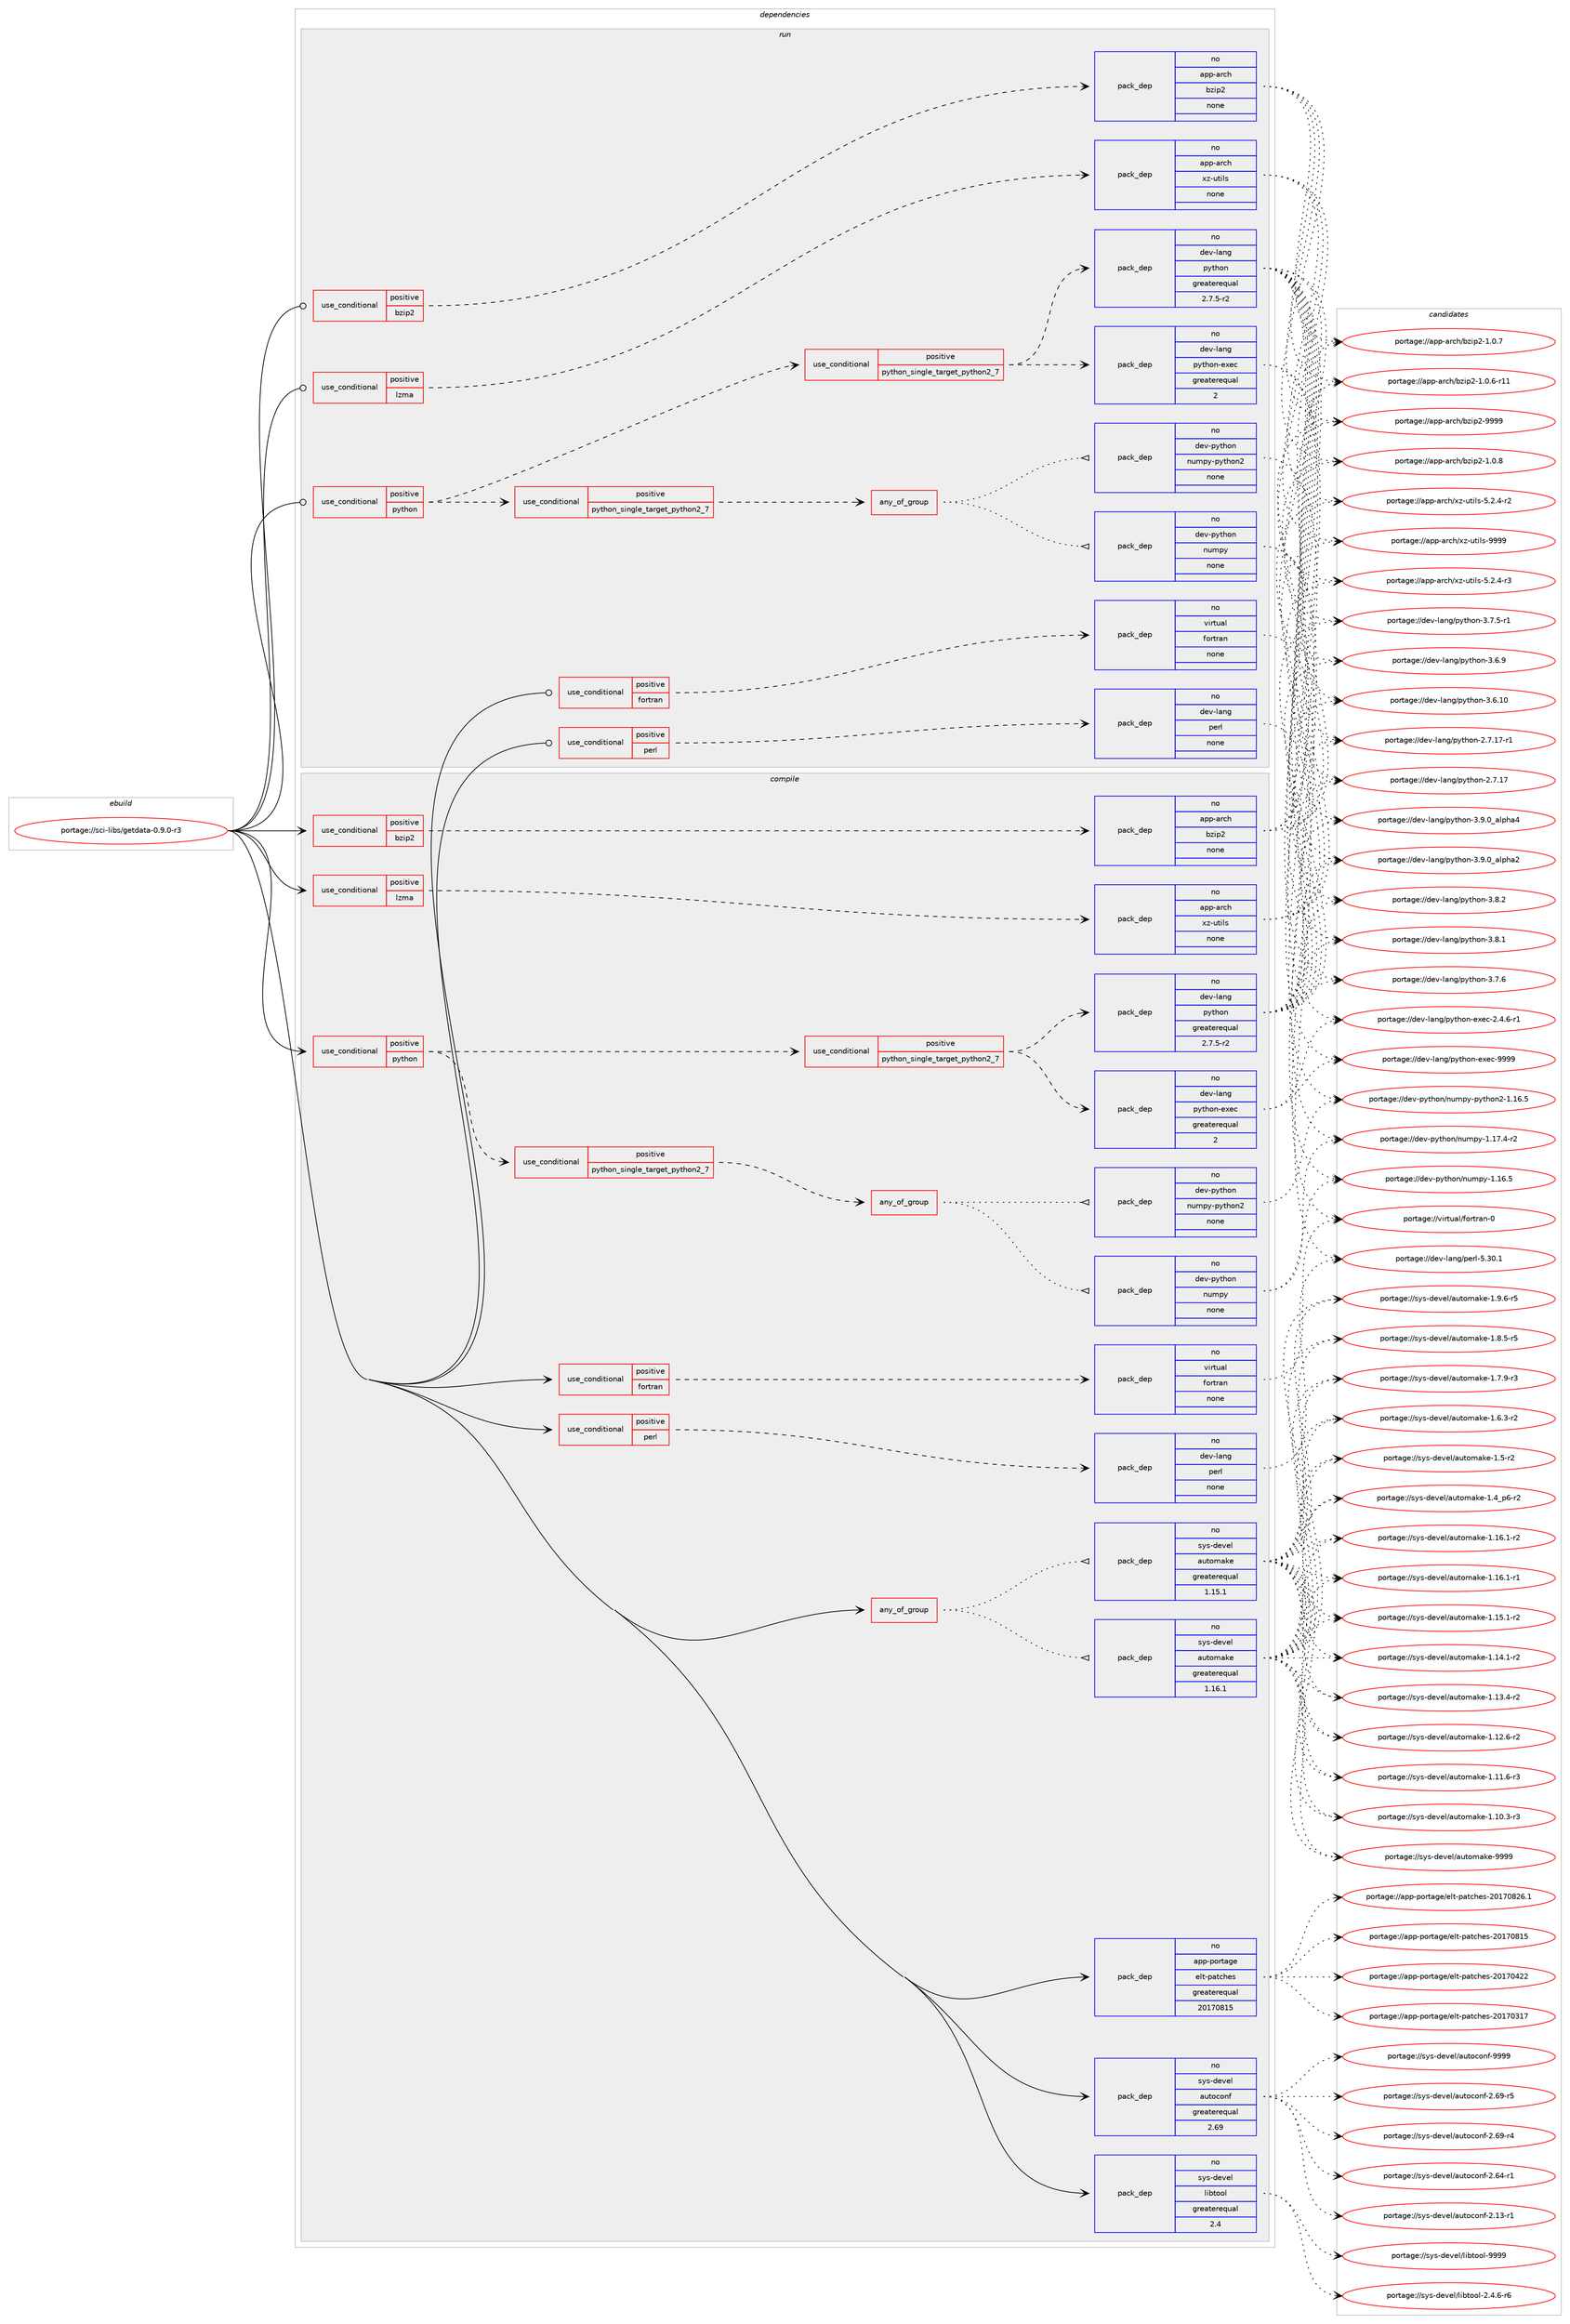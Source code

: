 digraph prolog {

# *************
# Graph options
# *************

newrank=true;
concentrate=true;
compound=true;
graph [rankdir=LR,fontname=Helvetica,fontsize=10,ranksep=1.5];#, ranksep=2.5, nodesep=0.2];
edge  [arrowhead=vee];
node  [fontname=Helvetica,fontsize=10];

# **********
# The ebuild
# **********

subgraph cluster_leftcol {
color=gray;
rank=same;
label=<<i>ebuild</i>>;
id [label="portage://sci-libs/getdata-0.9.0-r3", color=red, width=4, href="../sci-libs/getdata-0.9.0-r3.svg"];
}

# ****************
# The dependencies
# ****************

subgraph cluster_midcol {
color=gray;
label=<<i>dependencies</i>>;
subgraph cluster_compile {
fillcolor="#eeeeee";
style=filled;
label=<<i>compile</i>>;
subgraph any1046 {
dependency49991 [label=<<TABLE BORDER="0" CELLBORDER="1" CELLSPACING="0" CELLPADDING="4"><TR><TD CELLPADDING="10">any_of_group</TD></TR></TABLE>>, shape=none, color=red];subgraph pack38508 {
dependency49992 [label=<<TABLE BORDER="0" CELLBORDER="1" CELLSPACING="0" CELLPADDING="4" WIDTH="220"><TR><TD ROWSPAN="6" CELLPADDING="30">pack_dep</TD></TR><TR><TD WIDTH="110">no</TD></TR><TR><TD>sys-devel</TD></TR><TR><TD>automake</TD></TR><TR><TD>greaterequal</TD></TR><TR><TD>1.16.1</TD></TR></TABLE>>, shape=none, color=blue];
}
dependency49991:e -> dependency49992:w [weight=20,style="dotted",arrowhead="oinv"];
subgraph pack38509 {
dependency49993 [label=<<TABLE BORDER="0" CELLBORDER="1" CELLSPACING="0" CELLPADDING="4" WIDTH="220"><TR><TD ROWSPAN="6" CELLPADDING="30">pack_dep</TD></TR><TR><TD WIDTH="110">no</TD></TR><TR><TD>sys-devel</TD></TR><TR><TD>automake</TD></TR><TR><TD>greaterequal</TD></TR><TR><TD>1.15.1</TD></TR></TABLE>>, shape=none, color=blue];
}
dependency49991:e -> dependency49993:w [weight=20,style="dotted",arrowhead="oinv"];
}
id:e -> dependency49991:w [weight=20,style="solid",arrowhead="vee"];
subgraph cond10389 {
dependency49994 [label=<<TABLE BORDER="0" CELLBORDER="1" CELLSPACING="0" CELLPADDING="4"><TR><TD ROWSPAN="3" CELLPADDING="10">use_conditional</TD></TR><TR><TD>positive</TD></TR><TR><TD>bzip2</TD></TR></TABLE>>, shape=none, color=red];
subgraph pack38510 {
dependency49995 [label=<<TABLE BORDER="0" CELLBORDER="1" CELLSPACING="0" CELLPADDING="4" WIDTH="220"><TR><TD ROWSPAN="6" CELLPADDING="30">pack_dep</TD></TR><TR><TD WIDTH="110">no</TD></TR><TR><TD>app-arch</TD></TR><TR><TD>bzip2</TD></TR><TR><TD>none</TD></TR><TR><TD></TD></TR></TABLE>>, shape=none, color=blue];
}
dependency49994:e -> dependency49995:w [weight=20,style="dashed",arrowhead="vee"];
}
id:e -> dependency49994:w [weight=20,style="solid",arrowhead="vee"];
subgraph cond10390 {
dependency49996 [label=<<TABLE BORDER="0" CELLBORDER="1" CELLSPACING="0" CELLPADDING="4"><TR><TD ROWSPAN="3" CELLPADDING="10">use_conditional</TD></TR><TR><TD>positive</TD></TR><TR><TD>fortran</TD></TR></TABLE>>, shape=none, color=red];
subgraph pack38511 {
dependency49997 [label=<<TABLE BORDER="0" CELLBORDER="1" CELLSPACING="0" CELLPADDING="4" WIDTH="220"><TR><TD ROWSPAN="6" CELLPADDING="30">pack_dep</TD></TR><TR><TD WIDTH="110">no</TD></TR><TR><TD>virtual</TD></TR><TR><TD>fortran</TD></TR><TR><TD>none</TD></TR><TR><TD></TD></TR></TABLE>>, shape=none, color=blue];
}
dependency49996:e -> dependency49997:w [weight=20,style="dashed",arrowhead="vee"];
}
id:e -> dependency49996:w [weight=20,style="solid",arrowhead="vee"];
subgraph cond10391 {
dependency49998 [label=<<TABLE BORDER="0" CELLBORDER="1" CELLSPACING="0" CELLPADDING="4"><TR><TD ROWSPAN="3" CELLPADDING="10">use_conditional</TD></TR><TR><TD>positive</TD></TR><TR><TD>lzma</TD></TR></TABLE>>, shape=none, color=red];
subgraph pack38512 {
dependency49999 [label=<<TABLE BORDER="0" CELLBORDER="1" CELLSPACING="0" CELLPADDING="4" WIDTH="220"><TR><TD ROWSPAN="6" CELLPADDING="30">pack_dep</TD></TR><TR><TD WIDTH="110">no</TD></TR><TR><TD>app-arch</TD></TR><TR><TD>xz-utils</TD></TR><TR><TD>none</TD></TR><TR><TD></TD></TR></TABLE>>, shape=none, color=blue];
}
dependency49998:e -> dependency49999:w [weight=20,style="dashed",arrowhead="vee"];
}
id:e -> dependency49998:w [weight=20,style="solid",arrowhead="vee"];
subgraph cond10392 {
dependency50000 [label=<<TABLE BORDER="0" CELLBORDER="1" CELLSPACING="0" CELLPADDING="4"><TR><TD ROWSPAN="3" CELLPADDING="10">use_conditional</TD></TR><TR><TD>positive</TD></TR><TR><TD>perl</TD></TR></TABLE>>, shape=none, color=red];
subgraph pack38513 {
dependency50001 [label=<<TABLE BORDER="0" CELLBORDER="1" CELLSPACING="0" CELLPADDING="4" WIDTH="220"><TR><TD ROWSPAN="6" CELLPADDING="30">pack_dep</TD></TR><TR><TD WIDTH="110">no</TD></TR><TR><TD>dev-lang</TD></TR><TR><TD>perl</TD></TR><TR><TD>none</TD></TR><TR><TD></TD></TR></TABLE>>, shape=none, color=blue];
}
dependency50000:e -> dependency50001:w [weight=20,style="dashed",arrowhead="vee"];
}
id:e -> dependency50000:w [weight=20,style="solid",arrowhead="vee"];
subgraph cond10393 {
dependency50002 [label=<<TABLE BORDER="0" CELLBORDER="1" CELLSPACING="0" CELLPADDING="4"><TR><TD ROWSPAN="3" CELLPADDING="10">use_conditional</TD></TR><TR><TD>positive</TD></TR><TR><TD>python</TD></TR></TABLE>>, shape=none, color=red];
subgraph cond10394 {
dependency50003 [label=<<TABLE BORDER="0" CELLBORDER="1" CELLSPACING="0" CELLPADDING="4"><TR><TD ROWSPAN="3" CELLPADDING="10">use_conditional</TD></TR><TR><TD>positive</TD></TR><TR><TD>python_single_target_python2_7</TD></TR></TABLE>>, shape=none, color=red];
subgraph any1047 {
dependency50004 [label=<<TABLE BORDER="0" CELLBORDER="1" CELLSPACING="0" CELLPADDING="4"><TR><TD CELLPADDING="10">any_of_group</TD></TR></TABLE>>, shape=none, color=red];subgraph pack38514 {
dependency50005 [label=<<TABLE BORDER="0" CELLBORDER="1" CELLSPACING="0" CELLPADDING="4" WIDTH="220"><TR><TD ROWSPAN="6" CELLPADDING="30">pack_dep</TD></TR><TR><TD WIDTH="110">no</TD></TR><TR><TD>dev-python</TD></TR><TR><TD>numpy-python2</TD></TR><TR><TD>none</TD></TR><TR><TD></TD></TR></TABLE>>, shape=none, color=blue];
}
dependency50004:e -> dependency50005:w [weight=20,style="dotted",arrowhead="oinv"];
subgraph pack38515 {
dependency50006 [label=<<TABLE BORDER="0" CELLBORDER="1" CELLSPACING="0" CELLPADDING="4" WIDTH="220"><TR><TD ROWSPAN="6" CELLPADDING="30">pack_dep</TD></TR><TR><TD WIDTH="110">no</TD></TR><TR><TD>dev-python</TD></TR><TR><TD>numpy</TD></TR><TR><TD>none</TD></TR><TR><TD></TD></TR></TABLE>>, shape=none, color=blue];
}
dependency50004:e -> dependency50006:w [weight=20,style="dotted",arrowhead="oinv"];
}
dependency50003:e -> dependency50004:w [weight=20,style="dashed",arrowhead="vee"];
}
dependency50002:e -> dependency50003:w [weight=20,style="dashed",arrowhead="vee"];
subgraph cond10395 {
dependency50007 [label=<<TABLE BORDER="0" CELLBORDER="1" CELLSPACING="0" CELLPADDING="4"><TR><TD ROWSPAN="3" CELLPADDING="10">use_conditional</TD></TR><TR><TD>positive</TD></TR><TR><TD>python_single_target_python2_7</TD></TR></TABLE>>, shape=none, color=red];
subgraph pack38516 {
dependency50008 [label=<<TABLE BORDER="0" CELLBORDER="1" CELLSPACING="0" CELLPADDING="4" WIDTH="220"><TR><TD ROWSPAN="6" CELLPADDING="30">pack_dep</TD></TR><TR><TD WIDTH="110">no</TD></TR><TR><TD>dev-lang</TD></TR><TR><TD>python</TD></TR><TR><TD>greaterequal</TD></TR><TR><TD>2.7.5-r2</TD></TR></TABLE>>, shape=none, color=blue];
}
dependency50007:e -> dependency50008:w [weight=20,style="dashed",arrowhead="vee"];
subgraph pack38517 {
dependency50009 [label=<<TABLE BORDER="0" CELLBORDER="1" CELLSPACING="0" CELLPADDING="4" WIDTH="220"><TR><TD ROWSPAN="6" CELLPADDING="30">pack_dep</TD></TR><TR><TD WIDTH="110">no</TD></TR><TR><TD>dev-lang</TD></TR><TR><TD>python-exec</TD></TR><TR><TD>greaterequal</TD></TR><TR><TD>2</TD></TR></TABLE>>, shape=none, color=blue];
}
dependency50007:e -> dependency50009:w [weight=20,style="dashed",arrowhead="vee"];
}
dependency50002:e -> dependency50007:w [weight=20,style="dashed",arrowhead="vee"];
}
id:e -> dependency50002:w [weight=20,style="solid",arrowhead="vee"];
subgraph pack38518 {
dependency50010 [label=<<TABLE BORDER="0" CELLBORDER="1" CELLSPACING="0" CELLPADDING="4" WIDTH="220"><TR><TD ROWSPAN="6" CELLPADDING="30">pack_dep</TD></TR><TR><TD WIDTH="110">no</TD></TR><TR><TD>app-portage</TD></TR><TR><TD>elt-patches</TD></TR><TR><TD>greaterequal</TD></TR><TR><TD>20170815</TD></TR></TABLE>>, shape=none, color=blue];
}
id:e -> dependency50010:w [weight=20,style="solid",arrowhead="vee"];
subgraph pack38519 {
dependency50011 [label=<<TABLE BORDER="0" CELLBORDER="1" CELLSPACING="0" CELLPADDING="4" WIDTH="220"><TR><TD ROWSPAN="6" CELLPADDING="30">pack_dep</TD></TR><TR><TD WIDTH="110">no</TD></TR><TR><TD>sys-devel</TD></TR><TR><TD>autoconf</TD></TR><TR><TD>greaterequal</TD></TR><TR><TD>2.69</TD></TR></TABLE>>, shape=none, color=blue];
}
id:e -> dependency50011:w [weight=20,style="solid",arrowhead="vee"];
subgraph pack38520 {
dependency50012 [label=<<TABLE BORDER="0" CELLBORDER="1" CELLSPACING="0" CELLPADDING="4" WIDTH="220"><TR><TD ROWSPAN="6" CELLPADDING="30">pack_dep</TD></TR><TR><TD WIDTH="110">no</TD></TR><TR><TD>sys-devel</TD></TR><TR><TD>libtool</TD></TR><TR><TD>greaterequal</TD></TR><TR><TD>2.4</TD></TR></TABLE>>, shape=none, color=blue];
}
id:e -> dependency50012:w [weight=20,style="solid",arrowhead="vee"];
}
subgraph cluster_compileandrun {
fillcolor="#eeeeee";
style=filled;
label=<<i>compile and run</i>>;
}
subgraph cluster_run {
fillcolor="#eeeeee";
style=filled;
label=<<i>run</i>>;
subgraph cond10396 {
dependency50013 [label=<<TABLE BORDER="0" CELLBORDER="1" CELLSPACING="0" CELLPADDING="4"><TR><TD ROWSPAN="3" CELLPADDING="10">use_conditional</TD></TR><TR><TD>positive</TD></TR><TR><TD>bzip2</TD></TR></TABLE>>, shape=none, color=red];
subgraph pack38521 {
dependency50014 [label=<<TABLE BORDER="0" CELLBORDER="1" CELLSPACING="0" CELLPADDING="4" WIDTH="220"><TR><TD ROWSPAN="6" CELLPADDING="30">pack_dep</TD></TR><TR><TD WIDTH="110">no</TD></TR><TR><TD>app-arch</TD></TR><TR><TD>bzip2</TD></TR><TR><TD>none</TD></TR><TR><TD></TD></TR></TABLE>>, shape=none, color=blue];
}
dependency50013:e -> dependency50014:w [weight=20,style="dashed",arrowhead="vee"];
}
id:e -> dependency50013:w [weight=20,style="solid",arrowhead="odot"];
subgraph cond10397 {
dependency50015 [label=<<TABLE BORDER="0" CELLBORDER="1" CELLSPACING="0" CELLPADDING="4"><TR><TD ROWSPAN="3" CELLPADDING="10">use_conditional</TD></TR><TR><TD>positive</TD></TR><TR><TD>fortran</TD></TR></TABLE>>, shape=none, color=red];
subgraph pack38522 {
dependency50016 [label=<<TABLE BORDER="0" CELLBORDER="1" CELLSPACING="0" CELLPADDING="4" WIDTH="220"><TR><TD ROWSPAN="6" CELLPADDING="30">pack_dep</TD></TR><TR><TD WIDTH="110">no</TD></TR><TR><TD>virtual</TD></TR><TR><TD>fortran</TD></TR><TR><TD>none</TD></TR><TR><TD></TD></TR></TABLE>>, shape=none, color=blue];
}
dependency50015:e -> dependency50016:w [weight=20,style="dashed",arrowhead="vee"];
}
id:e -> dependency50015:w [weight=20,style="solid",arrowhead="odot"];
subgraph cond10398 {
dependency50017 [label=<<TABLE BORDER="0" CELLBORDER="1" CELLSPACING="0" CELLPADDING="4"><TR><TD ROWSPAN="3" CELLPADDING="10">use_conditional</TD></TR><TR><TD>positive</TD></TR><TR><TD>lzma</TD></TR></TABLE>>, shape=none, color=red];
subgraph pack38523 {
dependency50018 [label=<<TABLE BORDER="0" CELLBORDER="1" CELLSPACING="0" CELLPADDING="4" WIDTH="220"><TR><TD ROWSPAN="6" CELLPADDING="30">pack_dep</TD></TR><TR><TD WIDTH="110">no</TD></TR><TR><TD>app-arch</TD></TR><TR><TD>xz-utils</TD></TR><TR><TD>none</TD></TR><TR><TD></TD></TR></TABLE>>, shape=none, color=blue];
}
dependency50017:e -> dependency50018:w [weight=20,style="dashed",arrowhead="vee"];
}
id:e -> dependency50017:w [weight=20,style="solid",arrowhead="odot"];
subgraph cond10399 {
dependency50019 [label=<<TABLE BORDER="0" CELLBORDER="1" CELLSPACING="0" CELLPADDING="4"><TR><TD ROWSPAN="3" CELLPADDING="10">use_conditional</TD></TR><TR><TD>positive</TD></TR><TR><TD>perl</TD></TR></TABLE>>, shape=none, color=red];
subgraph pack38524 {
dependency50020 [label=<<TABLE BORDER="0" CELLBORDER="1" CELLSPACING="0" CELLPADDING="4" WIDTH="220"><TR><TD ROWSPAN="6" CELLPADDING="30">pack_dep</TD></TR><TR><TD WIDTH="110">no</TD></TR><TR><TD>dev-lang</TD></TR><TR><TD>perl</TD></TR><TR><TD>none</TD></TR><TR><TD></TD></TR></TABLE>>, shape=none, color=blue];
}
dependency50019:e -> dependency50020:w [weight=20,style="dashed",arrowhead="vee"];
}
id:e -> dependency50019:w [weight=20,style="solid",arrowhead="odot"];
subgraph cond10400 {
dependency50021 [label=<<TABLE BORDER="0" CELLBORDER="1" CELLSPACING="0" CELLPADDING="4"><TR><TD ROWSPAN="3" CELLPADDING="10">use_conditional</TD></TR><TR><TD>positive</TD></TR><TR><TD>python</TD></TR></TABLE>>, shape=none, color=red];
subgraph cond10401 {
dependency50022 [label=<<TABLE BORDER="0" CELLBORDER="1" CELLSPACING="0" CELLPADDING="4"><TR><TD ROWSPAN="3" CELLPADDING="10">use_conditional</TD></TR><TR><TD>positive</TD></TR><TR><TD>python_single_target_python2_7</TD></TR></TABLE>>, shape=none, color=red];
subgraph any1048 {
dependency50023 [label=<<TABLE BORDER="0" CELLBORDER="1" CELLSPACING="0" CELLPADDING="4"><TR><TD CELLPADDING="10">any_of_group</TD></TR></TABLE>>, shape=none, color=red];subgraph pack38525 {
dependency50024 [label=<<TABLE BORDER="0" CELLBORDER="1" CELLSPACING="0" CELLPADDING="4" WIDTH="220"><TR><TD ROWSPAN="6" CELLPADDING="30">pack_dep</TD></TR><TR><TD WIDTH="110">no</TD></TR><TR><TD>dev-python</TD></TR><TR><TD>numpy-python2</TD></TR><TR><TD>none</TD></TR><TR><TD></TD></TR></TABLE>>, shape=none, color=blue];
}
dependency50023:e -> dependency50024:w [weight=20,style="dotted",arrowhead="oinv"];
subgraph pack38526 {
dependency50025 [label=<<TABLE BORDER="0" CELLBORDER="1" CELLSPACING="0" CELLPADDING="4" WIDTH="220"><TR><TD ROWSPAN="6" CELLPADDING="30">pack_dep</TD></TR><TR><TD WIDTH="110">no</TD></TR><TR><TD>dev-python</TD></TR><TR><TD>numpy</TD></TR><TR><TD>none</TD></TR><TR><TD></TD></TR></TABLE>>, shape=none, color=blue];
}
dependency50023:e -> dependency50025:w [weight=20,style="dotted",arrowhead="oinv"];
}
dependency50022:e -> dependency50023:w [weight=20,style="dashed",arrowhead="vee"];
}
dependency50021:e -> dependency50022:w [weight=20,style="dashed",arrowhead="vee"];
subgraph cond10402 {
dependency50026 [label=<<TABLE BORDER="0" CELLBORDER="1" CELLSPACING="0" CELLPADDING="4"><TR><TD ROWSPAN="3" CELLPADDING="10">use_conditional</TD></TR><TR><TD>positive</TD></TR><TR><TD>python_single_target_python2_7</TD></TR></TABLE>>, shape=none, color=red];
subgraph pack38527 {
dependency50027 [label=<<TABLE BORDER="0" CELLBORDER="1" CELLSPACING="0" CELLPADDING="4" WIDTH="220"><TR><TD ROWSPAN="6" CELLPADDING="30">pack_dep</TD></TR><TR><TD WIDTH="110">no</TD></TR><TR><TD>dev-lang</TD></TR><TR><TD>python</TD></TR><TR><TD>greaterequal</TD></TR><TR><TD>2.7.5-r2</TD></TR></TABLE>>, shape=none, color=blue];
}
dependency50026:e -> dependency50027:w [weight=20,style="dashed",arrowhead="vee"];
subgraph pack38528 {
dependency50028 [label=<<TABLE BORDER="0" CELLBORDER="1" CELLSPACING="0" CELLPADDING="4" WIDTH="220"><TR><TD ROWSPAN="6" CELLPADDING="30">pack_dep</TD></TR><TR><TD WIDTH="110">no</TD></TR><TR><TD>dev-lang</TD></TR><TR><TD>python-exec</TD></TR><TR><TD>greaterequal</TD></TR><TR><TD>2</TD></TR></TABLE>>, shape=none, color=blue];
}
dependency50026:e -> dependency50028:w [weight=20,style="dashed",arrowhead="vee"];
}
dependency50021:e -> dependency50026:w [weight=20,style="dashed",arrowhead="vee"];
}
id:e -> dependency50021:w [weight=20,style="solid",arrowhead="odot"];
}
}

# **************
# The candidates
# **************

subgraph cluster_choices {
rank=same;
color=gray;
label=<<i>candidates</i>>;

subgraph choice38508 {
color=black;
nodesep=1;
choice115121115451001011181011084797117116111109971071014557575757 [label="portage://sys-devel/automake-9999", color=red, width=4,href="../sys-devel/automake-9999.svg"];
choice115121115451001011181011084797117116111109971071014549465746544511453 [label="portage://sys-devel/automake-1.9.6-r5", color=red, width=4,href="../sys-devel/automake-1.9.6-r5.svg"];
choice115121115451001011181011084797117116111109971071014549465646534511453 [label="portage://sys-devel/automake-1.8.5-r5", color=red, width=4,href="../sys-devel/automake-1.8.5-r5.svg"];
choice115121115451001011181011084797117116111109971071014549465546574511451 [label="portage://sys-devel/automake-1.7.9-r3", color=red, width=4,href="../sys-devel/automake-1.7.9-r3.svg"];
choice115121115451001011181011084797117116111109971071014549465446514511450 [label="portage://sys-devel/automake-1.6.3-r2", color=red, width=4,href="../sys-devel/automake-1.6.3-r2.svg"];
choice11512111545100101118101108479711711611110997107101454946534511450 [label="portage://sys-devel/automake-1.5-r2", color=red, width=4,href="../sys-devel/automake-1.5-r2.svg"];
choice115121115451001011181011084797117116111109971071014549465295112544511450 [label="portage://sys-devel/automake-1.4_p6-r2", color=red, width=4,href="../sys-devel/automake-1.4_p6-r2.svg"];
choice11512111545100101118101108479711711611110997107101454946495446494511450 [label="portage://sys-devel/automake-1.16.1-r2", color=red, width=4,href="../sys-devel/automake-1.16.1-r2.svg"];
choice11512111545100101118101108479711711611110997107101454946495446494511449 [label="portage://sys-devel/automake-1.16.1-r1", color=red, width=4,href="../sys-devel/automake-1.16.1-r1.svg"];
choice11512111545100101118101108479711711611110997107101454946495346494511450 [label="portage://sys-devel/automake-1.15.1-r2", color=red, width=4,href="../sys-devel/automake-1.15.1-r2.svg"];
choice11512111545100101118101108479711711611110997107101454946495246494511450 [label="portage://sys-devel/automake-1.14.1-r2", color=red, width=4,href="../sys-devel/automake-1.14.1-r2.svg"];
choice11512111545100101118101108479711711611110997107101454946495146524511450 [label="portage://sys-devel/automake-1.13.4-r2", color=red, width=4,href="../sys-devel/automake-1.13.4-r2.svg"];
choice11512111545100101118101108479711711611110997107101454946495046544511450 [label="portage://sys-devel/automake-1.12.6-r2", color=red, width=4,href="../sys-devel/automake-1.12.6-r2.svg"];
choice11512111545100101118101108479711711611110997107101454946494946544511451 [label="portage://sys-devel/automake-1.11.6-r3", color=red, width=4,href="../sys-devel/automake-1.11.6-r3.svg"];
choice11512111545100101118101108479711711611110997107101454946494846514511451 [label="portage://sys-devel/automake-1.10.3-r3", color=red, width=4,href="../sys-devel/automake-1.10.3-r3.svg"];
dependency49992:e -> choice115121115451001011181011084797117116111109971071014557575757:w [style=dotted,weight="100"];
dependency49992:e -> choice115121115451001011181011084797117116111109971071014549465746544511453:w [style=dotted,weight="100"];
dependency49992:e -> choice115121115451001011181011084797117116111109971071014549465646534511453:w [style=dotted,weight="100"];
dependency49992:e -> choice115121115451001011181011084797117116111109971071014549465546574511451:w [style=dotted,weight="100"];
dependency49992:e -> choice115121115451001011181011084797117116111109971071014549465446514511450:w [style=dotted,weight="100"];
dependency49992:e -> choice11512111545100101118101108479711711611110997107101454946534511450:w [style=dotted,weight="100"];
dependency49992:e -> choice115121115451001011181011084797117116111109971071014549465295112544511450:w [style=dotted,weight="100"];
dependency49992:e -> choice11512111545100101118101108479711711611110997107101454946495446494511450:w [style=dotted,weight="100"];
dependency49992:e -> choice11512111545100101118101108479711711611110997107101454946495446494511449:w [style=dotted,weight="100"];
dependency49992:e -> choice11512111545100101118101108479711711611110997107101454946495346494511450:w [style=dotted,weight="100"];
dependency49992:e -> choice11512111545100101118101108479711711611110997107101454946495246494511450:w [style=dotted,weight="100"];
dependency49992:e -> choice11512111545100101118101108479711711611110997107101454946495146524511450:w [style=dotted,weight="100"];
dependency49992:e -> choice11512111545100101118101108479711711611110997107101454946495046544511450:w [style=dotted,weight="100"];
dependency49992:e -> choice11512111545100101118101108479711711611110997107101454946494946544511451:w [style=dotted,weight="100"];
dependency49992:e -> choice11512111545100101118101108479711711611110997107101454946494846514511451:w [style=dotted,weight="100"];
}
subgraph choice38509 {
color=black;
nodesep=1;
choice115121115451001011181011084797117116111109971071014557575757 [label="portage://sys-devel/automake-9999", color=red, width=4,href="../sys-devel/automake-9999.svg"];
choice115121115451001011181011084797117116111109971071014549465746544511453 [label="portage://sys-devel/automake-1.9.6-r5", color=red, width=4,href="../sys-devel/automake-1.9.6-r5.svg"];
choice115121115451001011181011084797117116111109971071014549465646534511453 [label="portage://sys-devel/automake-1.8.5-r5", color=red, width=4,href="../sys-devel/automake-1.8.5-r5.svg"];
choice115121115451001011181011084797117116111109971071014549465546574511451 [label="portage://sys-devel/automake-1.7.9-r3", color=red, width=4,href="../sys-devel/automake-1.7.9-r3.svg"];
choice115121115451001011181011084797117116111109971071014549465446514511450 [label="portage://sys-devel/automake-1.6.3-r2", color=red, width=4,href="../sys-devel/automake-1.6.3-r2.svg"];
choice11512111545100101118101108479711711611110997107101454946534511450 [label="portage://sys-devel/automake-1.5-r2", color=red, width=4,href="../sys-devel/automake-1.5-r2.svg"];
choice115121115451001011181011084797117116111109971071014549465295112544511450 [label="portage://sys-devel/automake-1.4_p6-r2", color=red, width=4,href="../sys-devel/automake-1.4_p6-r2.svg"];
choice11512111545100101118101108479711711611110997107101454946495446494511450 [label="portage://sys-devel/automake-1.16.1-r2", color=red, width=4,href="../sys-devel/automake-1.16.1-r2.svg"];
choice11512111545100101118101108479711711611110997107101454946495446494511449 [label="portage://sys-devel/automake-1.16.1-r1", color=red, width=4,href="../sys-devel/automake-1.16.1-r1.svg"];
choice11512111545100101118101108479711711611110997107101454946495346494511450 [label="portage://sys-devel/automake-1.15.1-r2", color=red, width=4,href="../sys-devel/automake-1.15.1-r2.svg"];
choice11512111545100101118101108479711711611110997107101454946495246494511450 [label="portage://sys-devel/automake-1.14.1-r2", color=red, width=4,href="../sys-devel/automake-1.14.1-r2.svg"];
choice11512111545100101118101108479711711611110997107101454946495146524511450 [label="portage://sys-devel/automake-1.13.4-r2", color=red, width=4,href="../sys-devel/automake-1.13.4-r2.svg"];
choice11512111545100101118101108479711711611110997107101454946495046544511450 [label="portage://sys-devel/automake-1.12.6-r2", color=red, width=4,href="../sys-devel/automake-1.12.6-r2.svg"];
choice11512111545100101118101108479711711611110997107101454946494946544511451 [label="portage://sys-devel/automake-1.11.6-r3", color=red, width=4,href="../sys-devel/automake-1.11.6-r3.svg"];
choice11512111545100101118101108479711711611110997107101454946494846514511451 [label="portage://sys-devel/automake-1.10.3-r3", color=red, width=4,href="../sys-devel/automake-1.10.3-r3.svg"];
dependency49993:e -> choice115121115451001011181011084797117116111109971071014557575757:w [style=dotted,weight="100"];
dependency49993:e -> choice115121115451001011181011084797117116111109971071014549465746544511453:w [style=dotted,weight="100"];
dependency49993:e -> choice115121115451001011181011084797117116111109971071014549465646534511453:w [style=dotted,weight="100"];
dependency49993:e -> choice115121115451001011181011084797117116111109971071014549465546574511451:w [style=dotted,weight="100"];
dependency49993:e -> choice115121115451001011181011084797117116111109971071014549465446514511450:w [style=dotted,weight="100"];
dependency49993:e -> choice11512111545100101118101108479711711611110997107101454946534511450:w [style=dotted,weight="100"];
dependency49993:e -> choice115121115451001011181011084797117116111109971071014549465295112544511450:w [style=dotted,weight="100"];
dependency49993:e -> choice11512111545100101118101108479711711611110997107101454946495446494511450:w [style=dotted,weight="100"];
dependency49993:e -> choice11512111545100101118101108479711711611110997107101454946495446494511449:w [style=dotted,weight="100"];
dependency49993:e -> choice11512111545100101118101108479711711611110997107101454946495346494511450:w [style=dotted,weight="100"];
dependency49993:e -> choice11512111545100101118101108479711711611110997107101454946495246494511450:w [style=dotted,weight="100"];
dependency49993:e -> choice11512111545100101118101108479711711611110997107101454946495146524511450:w [style=dotted,weight="100"];
dependency49993:e -> choice11512111545100101118101108479711711611110997107101454946495046544511450:w [style=dotted,weight="100"];
dependency49993:e -> choice11512111545100101118101108479711711611110997107101454946494946544511451:w [style=dotted,weight="100"];
dependency49993:e -> choice11512111545100101118101108479711711611110997107101454946494846514511451:w [style=dotted,weight="100"];
}
subgraph choice38510 {
color=black;
nodesep=1;
choice971121124597114991044798122105112504557575757 [label="portage://app-arch/bzip2-9999", color=red, width=4,href="../app-arch/bzip2-9999.svg"];
choice97112112459711499104479812210511250454946484656 [label="portage://app-arch/bzip2-1.0.8", color=red, width=4,href="../app-arch/bzip2-1.0.8.svg"];
choice97112112459711499104479812210511250454946484655 [label="portage://app-arch/bzip2-1.0.7", color=red, width=4,href="../app-arch/bzip2-1.0.7.svg"];
choice97112112459711499104479812210511250454946484654451144949 [label="portage://app-arch/bzip2-1.0.6-r11", color=red, width=4,href="../app-arch/bzip2-1.0.6-r11.svg"];
dependency49995:e -> choice971121124597114991044798122105112504557575757:w [style=dotted,weight="100"];
dependency49995:e -> choice97112112459711499104479812210511250454946484656:w [style=dotted,weight="100"];
dependency49995:e -> choice97112112459711499104479812210511250454946484655:w [style=dotted,weight="100"];
dependency49995:e -> choice97112112459711499104479812210511250454946484654451144949:w [style=dotted,weight="100"];
}
subgraph choice38511 {
color=black;
nodesep=1;
choice1181051141161179710847102111114116114971104548 [label="portage://virtual/fortran-0", color=red, width=4,href="../virtual/fortran-0.svg"];
dependency49997:e -> choice1181051141161179710847102111114116114971104548:w [style=dotted,weight="100"];
}
subgraph choice38512 {
color=black;
nodesep=1;
choice9711211245971149910447120122451171161051081154557575757 [label="portage://app-arch/xz-utils-9999", color=red, width=4,href="../app-arch/xz-utils-9999.svg"];
choice9711211245971149910447120122451171161051081154553465046524511451 [label="portage://app-arch/xz-utils-5.2.4-r3", color=red, width=4,href="../app-arch/xz-utils-5.2.4-r3.svg"];
choice9711211245971149910447120122451171161051081154553465046524511450 [label="portage://app-arch/xz-utils-5.2.4-r2", color=red, width=4,href="../app-arch/xz-utils-5.2.4-r2.svg"];
dependency49999:e -> choice9711211245971149910447120122451171161051081154557575757:w [style=dotted,weight="100"];
dependency49999:e -> choice9711211245971149910447120122451171161051081154553465046524511451:w [style=dotted,weight="100"];
dependency49999:e -> choice9711211245971149910447120122451171161051081154553465046524511450:w [style=dotted,weight="100"];
}
subgraph choice38513 {
color=black;
nodesep=1;
choice10010111845108971101034711210111410845534651484649 [label="portage://dev-lang/perl-5.30.1", color=red, width=4,href="../dev-lang/perl-5.30.1.svg"];
dependency50001:e -> choice10010111845108971101034711210111410845534651484649:w [style=dotted,weight="100"];
}
subgraph choice38514 {
color=black;
nodesep=1;
choice1001011184511212111610411111047110117109112121451121211161041111105045494649544653 [label="portage://dev-python/numpy-python2-1.16.5", color=red, width=4,href="../dev-python/numpy-python2-1.16.5.svg"];
dependency50005:e -> choice1001011184511212111610411111047110117109112121451121211161041111105045494649544653:w [style=dotted,weight="100"];
}
subgraph choice38515 {
color=black;
nodesep=1;
choice1001011184511212111610411111047110117109112121454946495546524511450 [label="portage://dev-python/numpy-1.17.4-r2", color=red, width=4,href="../dev-python/numpy-1.17.4-r2.svg"];
choice100101118451121211161041111104711011710911212145494649544653 [label="portage://dev-python/numpy-1.16.5", color=red, width=4,href="../dev-python/numpy-1.16.5.svg"];
dependency50006:e -> choice1001011184511212111610411111047110117109112121454946495546524511450:w [style=dotted,weight="100"];
dependency50006:e -> choice100101118451121211161041111104711011710911212145494649544653:w [style=dotted,weight="100"];
}
subgraph choice38516 {
color=black;
nodesep=1;
choice10010111845108971101034711212111610411111045514657464895971081121049752 [label="portage://dev-lang/python-3.9.0_alpha4", color=red, width=4,href="../dev-lang/python-3.9.0_alpha4.svg"];
choice10010111845108971101034711212111610411111045514657464895971081121049750 [label="portage://dev-lang/python-3.9.0_alpha2", color=red, width=4,href="../dev-lang/python-3.9.0_alpha2.svg"];
choice100101118451089711010347112121116104111110455146564650 [label="portage://dev-lang/python-3.8.2", color=red, width=4,href="../dev-lang/python-3.8.2.svg"];
choice100101118451089711010347112121116104111110455146564649 [label="portage://dev-lang/python-3.8.1", color=red, width=4,href="../dev-lang/python-3.8.1.svg"];
choice100101118451089711010347112121116104111110455146554654 [label="portage://dev-lang/python-3.7.6", color=red, width=4,href="../dev-lang/python-3.7.6.svg"];
choice1001011184510897110103471121211161041111104551465546534511449 [label="portage://dev-lang/python-3.7.5-r1", color=red, width=4,href="../dev-lang/python-3.7.5-r1.svg"];
choice100101118451089711010347112121116104111110455146544657 [label="portage://dev-lang/python-3.6.9", color=red, width=4,href="../dev-lang/python-3.6.9.svg"];
choice10010111845108971101034711212111610411111045514654464948 [label="portage://dev-lang/python-3.6.10", color=red, width=4,href="../dev-lang/python-3.6.10.svg"];
choice100101118451089711010347112121116104111110455046554649554511449 [label="portage://dev-lang/python-2.7.17-r1", color=red, width=4,href="../dev-lang/python-2.7.17-r1.svg"];
choice10010111845108971101034711212111610411111045504655464955 [label="portage://dev-lang/python-2.7.17", color=red, width=4,href="../dev-lang/python-2.7.17.svg"];
dependency50008:e -> choice10010111845108971101034711212111610411111045514657464895971081121049752:w [style=dotted,weight="100"];
dependency50008:e -> choice10010111845108971101034711212111610411111045514657464895971081121049750:w [style=dotted,weight="100"];
dependency50008:e -> choice100101118451089711010347112121116104111110455146564650:w [style=dotted,weight="100"];
dependency50008:e -> choice100101118451089711010347112121116104111110455146564649:w [style=dotted,weight="100"];
dependency50008:e -> choice100101118451089711010347112121116104111110455146554654:w [style=dotted,weight="100"];
dependency50008:e -> choice1001011184510897110103471121211161041111104551465546534511449:w [style=dotted,weight="100"];
dependency50008:e -> choice100101118451089711010347112121116104111110455146544657:w [style=dotted,weight="100"];
dependency50008:e -> choice10010111845108971101034711212111610411111045514654464948:w [style=dotted,weight="100"];
dependency50008:e -> choice100101118451089711010347112121116104111110455046554649554511449:w [style=dotted,weight="100"];
dependency50008:e -> choice10010111845108971101034711212111610411111045504655464955:w [style=dotted,weight="100"];
}
subgraph choice38517 {
color=black;
nodesep=1;
choice10010111845108971101034711212111610411111045101120101994557575757 [label="portage://dev-lang/python-exec-9999", color=red, width=4,href="../dev-lang/python-exec-9999.svg"];
choice10010111845108971101034711212111610411111045101120101994550465246544511449 [label="portage://dev-lang/python-exec-2.4.6-r1", color=red, width=4,href="../dev-lang/python-exec-2.4.6-r1.svg"];
dependency50009:e -> choice10010111845108971101034711212111610411111045101120101994557575757:w [style=dotted,weight="100"];
dependency50009:e -> choice10010111845108971101034711212111610411111045101120101994550465246544511449:w [style=dotted,weight="100"];
}
subgraph choice38518 {
color=black;
nodesep=1;
choice971121124511211111411697103101471011081164511297116991041011154550484955485650544649 [label="portage://app-portage/elt-patches-20170826.1", color=red, width=4,href="../app-portage/elt-patches-20170826.1.svg"];
choice97112112451121111141169710310147101108116451129711699104101115455048495548564953 [label="portage://app-portage/elt-patches-20170815", color=red, width=4,href="../app-portage/elt-patches-20170815.svg"];
choice97112112451121111141169710310147101108116451129711699104101115455048495548525050 [label="portage://app-portage/elt-patches-20170422", color=red, width=4,href="../app-portage/elt-patches-20170422.svg"];
choice97112112451121111141169710310147101108116451129711699104101115455048495548514955 [label="portage://app-portage/elt-patches-20170317", color=red, width=4,href="../app-portage/elt-patches-20170317.svg"];
dependency50010:e -> choice971121124511211111411697103101471011081164511297116991041011154550484955485650544649:w [style=dotted,weight="100"];
dependency50010:e -> choice97112112451121111141169710310147101108116451129711699104101115455048495548564953:w [style=dotted,weight="100"];
dependency50010:e -> choice97112112451121111141169710310147101108116451129711699104101115455048495548525050:w [style=dotted,weight="100"];
dependency50010:e -> choice97112112451121111141169710310147101108116451129711699104101115455048495548514955:w [style=dotted,weight="100"];
}
subgraph choice38519 {
color=black;
nodesep=1;
choice115121115451001011181011084797117116111991111101024557575757 [label="portage://sys-devel/autoconf-9999", color=red, width=4,href="../sys-devel/autoconf-9999.svg"];
choice1151211154510010111810110847971171161119911111010245504654574511453 [label="portage://sys-devel/autoconf-2.69-r5", color=red, width=4,href="../sys-devel/autoconf-2.69-r5.svg"];
choice1151211154510010111810110847971171161119911111010245504654574511452 [label="portage://sys-devel/autoconf-2.69-r4", color=red, width=4,href="../sys-devel/autoconf-2.69-r4.svg"];
choice1151211154510010111810110847971171161119911111010245504654524511449 [label="portage://sys-devel/autoconf-2.64-r1", color=red, width=4,href="../sys-devel/autoconf-2.64-r1.svg"];
choice1151211154510010111810110847971171161119911111010245504649514511449 [label="portage://sys-devel/autoconf-2.13-r1", color=red, width=4,href="../sys-devel/autoconf-2.13-r1.svg"];
dependency50011:e -> choice115121115451001011181011084797117116111991111101024557575757:w [style=dotted,weight="100"];
dependency50011:e -> choice1151211154510010111810110847971171161119911111010245504654574511453:w [style=dotted,weight="100"];
dependency50011:e -> choice1151211154510010111810110847971171161119911111010245504654574511452:w [style=dotted,weight="100"];
dependency50011:e -> choice1151211154510010111810110847971171161119911111010245504654524511449:w [style=dotted,weight="100"];
dependency50011:e -> choice1151211154510010111810110847971171161119911111010245504649514511449:w [style=dotted,weight="100"];
}
subgraph choice38520 {
color=black;
nodesep=1;
choice1151211154510010111810110847108105981161111111084557575757 [label="portage://sys-devel/libtool-9999", color=red, width=4,href="../sys-devel/libtool-9999.svg"];
choice1151211154510010111810110847108105981161111111084550465246544511454 [label="portage://sys-devel/libtool-2.4.6-r6", color=red, width=4,href="../sys-devel/libtool-2.4.6-r6.svg"];
dependency50012:e -> choice1151211154510010111810110847108105981161111111084557575757:w [style=dotted,weight="100"];
dependency50012:e -> choice1151211154510010111810110847108105981161111111084550465246544511454:w [style=dotted,weight="100"];
}
subgraph choice38521 {
color=black;
nodesep=1;
choice971121124597114991044798122105112504557575757 [label="portage://app-arch/bzip2-9999", color=red, width=4,href="../app-arch/bzip2-9999.svg"];
choice97112112459711499104479812210511250454946484656 [label="portage://app-arch/bzip2-1.0.8", color=red, width=4,href="../app-arch/bzip2-1.0.8.svg"];
choice97112112459711499104479812210511250454946484655 [label="portage://app-arch/bzip2-1.0.7", color=red, width=4,href="../app-arch/bzip2-1.0.7.svg"];
choice97112112459711499104479812210511250454946484654451144949 [label="portage://app-arch/bzip2-1.0.6-r11", color=red, width=4,href="../app-arch/bzip2-1.0.6-r11.svg"];
dependency50014:e -> choice971121124597114991044798122105112504557575757:w [style=dotted,weight="100"];
dependency50014:e -> choice97112112459711499104479812210511250454946484656:w [style=dotted,weight="100"];
dependency50014:e -> choice97112112459711499104479812210511250454946484655:w [style=dotted,weight="100"];
dependency50014:e -> choice97112112459711499104479812210511250454946484654451144949:w [style=dotted,weight="100"];
}
subgraph choice38522 {
color=black;
nodesep=1;
choice1181051141161179710847102111114116114971104548 [label="portage://virtual/fortran-0", color=red, width=4,href="../virtual/fortran-0.svg"];
dependency50016:e -> choice1181051141161179710847102111114116114971104548:w [style=dotted,weight="100"];
}
subgraph choice38523 {
color=black;
nodesep=1;
choice9711211245971149910447120122451171161051081154557575757 [label="portage://app-arch/xz-utils-9999", color=red, width=4,href="../app-arch/xz-utils-9999.svg"];
choice9711211245971149910447120122451171161051081154553465046524511451 [label="portage://app-arch/xz-utils-5.2.4-r3", color=red, width=4,href="../app-arch/xz-utils-5.2.4-r3.svg"];
choice9711211245971149910447120122451171161051081154553465046524511450 [label="portage://app-arch/xz-utils-5.2.4-r2", color=red, width=4,href="../app-arch/xz-utils-5.2.4-r2.svg"];
dependency50018:e -> choice9711211245971149910447120122451171161051081154557575757:w [style=dotted,weight="100"];
dependency50018:e -> choice9711211245971149910447120122451171161051081154553465046524511451:w [style=dotted,weight="100"];
dependency50018:e -> choice9711211245971149910447120122451171161051081154553465046524511450:w [style=dotted,weight="100"];
}
subgraph choice38524 {
color=black;
nodesep=1;
choice10010111845108971101034711210111410845534651484649 [label="portage://dev-lang/perl-5.30.1", color=red, width=4,href="../dev-lang/perl-5.30.1.svg"];
dependency50020:e -> choice10010111845108971101034711210111410845534651484649:w [style=dotted,weight="100"];
}
subgraph choice38525 {
color=black;
nodesep=1;
choice1001011184511212111610411111047110117109112121451121211161041111105045494649544653 [label="portage://dev-python/numpy-python2-1.16.5", color=red, width=4,href="../dev-python/numpy-python2-1.16.5.svg"];
dependency50024:e -> choice1001011184511212111610411111047110117109112121451121211161041111105045494649544653:w [style=dotted,weight="100"];
}
subgraph choice38526 {
color=black;
nodesep=1;
choice1001011184511212111610411111047110117109112121454946495546524511450 [label="portage://dev-python/numpy-1.17.4-r2", color=red, width=4,href="../dev-python/numpy-1.17.4-r2.svg"];
choice100101118451121211161041111104711011710911212145494649544653 [label="portage://dev-python/numpy-1.16.5", color=red, width=4,href="../dev-python/numpy-1.16.5.svg"];
dependency50025:e -> choice1001011184511212111610411111047110117109112121454946495546524511450:w [style=dotted,weight="100"];
dependency50025:e -> choice100101118451121211161041111104711011710911212145494649544653:w [style=dotted,weight="100"];
}
subgraph choice38527 {
color=black;
nodesep=1;
choice10010111845108971101034711212111610411111045514657464895971081121049752 [label="portage://dev-lang/python-3.9.0_alpha4", color=red, width=4,href="../dev-lang/python-3.9.0_alpha4.svg"];
choice10010111845108971101034711212111610411111045514657464895971081121049750 [label="portage://dev-lang/python-3.9.0_alpha2", color=red, width=4,href="../dev-lang/python-3.9.0_alpha2.svg"];
choice100101118451089711010347112121116104111110455146564650 [label="portage://dev-lang/python-3.8.2", color=red, width=4,href="../dev-lang/python-3.8.2.svg"];
choice100101118451089711010347112121116104111110455146564649 [label="portage://dev-lang/python-3.8.1", color=red, width=4,href="../dev-lang/python-3.8.1.svg"];
choice100101118451089711010347112121116104111110455146554654 [label="portage://dev-lang/python-3.7.6", color=red, width=4,href="../dev-lang/python-3.7.6.svg"];
choice1001011184510897110103471121211161041111104551465546534511449 [label="portage://dev-lang/python-3.7.5-r1", color=red, width=4,href="../dev-lang/python-3.7.5-r1.svg"];
choice100101118451089711010347112121116104111110455146544657 [label="portage://dev-lang/python-3.6.9", color=red, width=4,href="../dev-lang/python-3.6.9.svg"];
choice10010111845108971101034711212111610411111045514654464948 [label="portage://dev-lang/python-3.6.10", color=red, width=4,href="../dev-lang/python-3.6.10.svg"];
choice100101118451089711010347112121116104111110455046554649554511449 [label="portage://dev-lang/python-2.7.17-r1", color=red, width=4,href="../dev-lang/python-2.7.17-r1.svg"];
choice10010111845108971101034711212111610411111045504655464955 [label="portage://dev-lang/python-2.7.17", color=red, width=4,href="../dev-lang/python-2.7.17.svg"];
dependency50027:e -> choice10010111845108971101034711212111610411111045514657464895971081121049752:w [style=dotted,weight="100"];
dependency50027:e -> choice10010111845108971101034711212111610411111045514657464895971081121049750:w [style=dotted,weight="100"];
dependency50027:e -> choice100101118451089711010347112121116104111110455146564650:w [style=dotted,weight="100"];
dependency50027:e -> choice100101118451089711010347112121116104111110455146564649:w [style=dotted,weight="100"];
dependency50027:e -> choice100101118451089711010347112121116104111110455146554654:w [style=dotted,weight="100"];
dependency50027:e -> choice1001011184510897110103471121211161041111104551465546534511449:w [style=dotted,weight="100"];
dependency50027:e -> choice100101118451089711010347112121116104111110455146544657:w [style=dotted,weight="100"];
dependency50027:e -> choice10010111845108971101034711212111610411111045514654464948:w [style=dotted,weight="100"];
dependency50027:e -> choice100101118451089711010347112121116104111110455046554649554511449:w [style=dotted,weight="100"];
dependency50027:e -> choice10010111845108971101034711212111610411111045504655464955:w [style=dotted,weight="100"];
}
subgraph choice38528 {
color=black;
nodesep=1;
choice10010111845108971101034711212111610411111045101120101994557575757 [label="portage://dev-lang/python-exec-9999", color=red, width=4,href="../dev-lang/python-exec-9999.svg"];
choice10010111845108971101034711212111610411111045101120101994550465246544511449 [label="portage://dev-lang/python-exec-2.4.6-r1", color=red, width=4,href="../dev-lang/python-exec-2.4.6-r1.svg"];
dependency50028:e -> choice10010111845108971101034711212111610411111045101120101994557575757:w [style=dotted,weight="100"];
dependency50028:e -> choice10010111845108971101034711212111610411111045101120101994550465246544511449:w [style=dotted,weight="100"];
}
}

}
